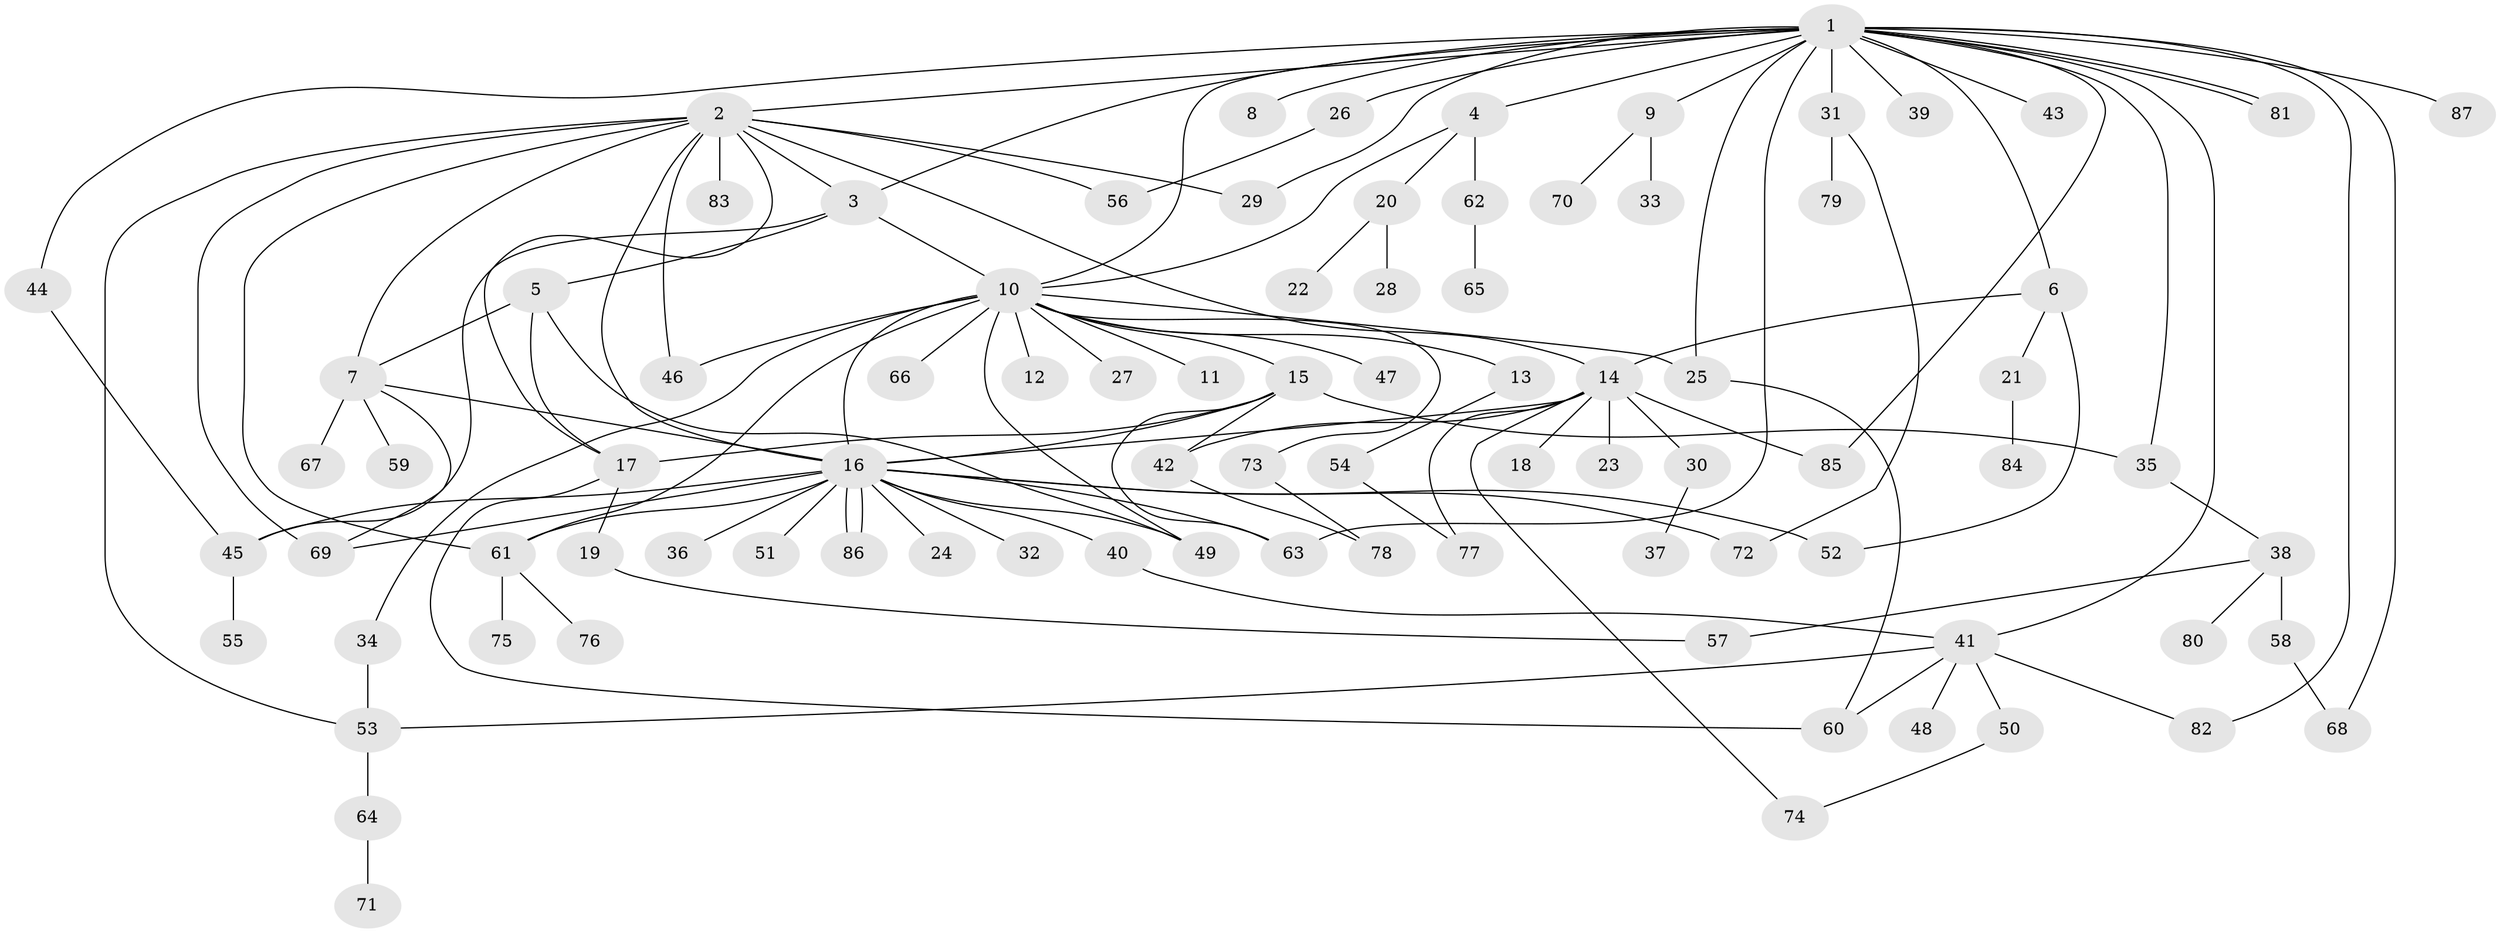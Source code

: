 // Generated by graph-tools (version 1.1) at 2025/14/03/09/25 04:14:42]
// undirected, 87 vertices, 129 edges
graph export_dot {
graph [start="1"]
  node [color=gray90,style=filled];
  1;
  2;
  3;
  4;
  5;
  6;
  7;
  8;
  9;
  10;
  11;
  12;
  13;
  14;
  15;
  16;
  17;
  18;
  19;
  20;
  21;
  22;
  23;
  24;
  25;
  26;
  27;
  28;
  29;
  30;
  31;
  32;
  33;
  34;
  35;
  36;
  37;
  38;
  39;
  40;
  41;
  42;
  43;
  44;
  45;
  46;
  47;
  48;
  49;
  50;
  51;
  52;
  53;
  54;
  55;
  56;
  57;
  58;
  59;
  60;
  61;
  62;
  63;
  64;
  65;
  66;
  67;
  68;
  69;
  70;
  71;
  72;
  73;
  74;
  75;
  76;
  77;
  78;
  79;
  80;
  81;
  82;
  83;
  84;
  85;
  86;
  87;
  1 -- 2;
  1 -- 3;
  1 -- 4;
  1 -- 6;
  1 -- 8;
  1 -- 9;
  1 -- 10;
  1 -- 25;
  1 -- 26;
  1 -- 29;
  1 -- 31;
  1 -- 35;
  1 -- 39;
  1 -- 41;
  1 -- 43;
  1 -- 44;
  1 -- 63;
  1 -- 68;
  1 -- 81;
  1 -- 81;
  1 -- 82;
  1 -- 85;
  1 -- 87;
  2 -- 3;
  2 -- 7;
  2 -- 14;
  2 -- 16;
  2 -- 17;
  2 -- 29;
  2 -- 46;
  2 -- 53;
  2 -- 56;
  2 -- 61;
  2 -- 69;
  2 -- 83;
  3 -- 5;
  3 -- 10;
  3 -- 45;
  4 -- 10;
  4 -- 20;
  4 -- 62;
  5 -- 7;
  5 -- 17;
  5 -- 49;
  6 -- 14;
  6 -- 21;
  6 -- 52;
  7 -- 16;
  7 -- 59;
  7 -- 67;
  7 -- 69;
  9 -- 33;
  9 -- 70;
  10 -- 11;
  10 -- 12;
  10 -- 13;
  10 -- 15;
  10 -- 16;
  10 -- 25;
  10 -- 27;
  10 -- 34;
  10 -- 46;
  10 -- 47;
  10 -- 49;
  10 -- 61;
  10 -- 66;
  10 -- 73;
  13 -- 54;
  14 -- 16;
  14 -- 18;
  14 -- 23;
  14 -- 30;
  14 -- 42;
  14 -- 74;
  14 -- 77;
  14 -- 85;
  15 -- 16;
  15 -- 17;
  15 -- 35;
  15 -- 42;
  15 -- 63;
  16 -- 24;
  16 -- 32;
  16 -- 36;
  16 -- 40;
  16 -- 45;
  16 -- 49;
  16 -- 51;
  16 -- 52;
  16 -- 61;
  16 -- 63;
  16 -- 69;
  16 -- 72;
  16 -- 86;
  16 -- 86;
  17 -- 19;
  17 -- 60;
  19 -- 57;
  20 -- 22;
  20 -- 28;
  21 -- 84;
  25 -- 60;
  26 -- 56;
  30 -- 37;
  31 -- 72;
  31 -- 79;
  34 -- 53;
  35 -- 38;
  38 -- 57;
  38 -- 58;
  38 -- 80;
  40 -- 41;
  41 -- 48;
  41 -- 50;
  41 -- 53;
  41 -- 60;
  41 -- 82;
  42 -- 78;
  44 -- 45;
  45 -- 55;
  50 -- 74;
  53 -- 64;
  54 -- 77;
  58 -- 68;
  61 -- 75;
  61 -- 76;
  62 -- 65;
  64 -- 71;
  73 -- 78;
}
